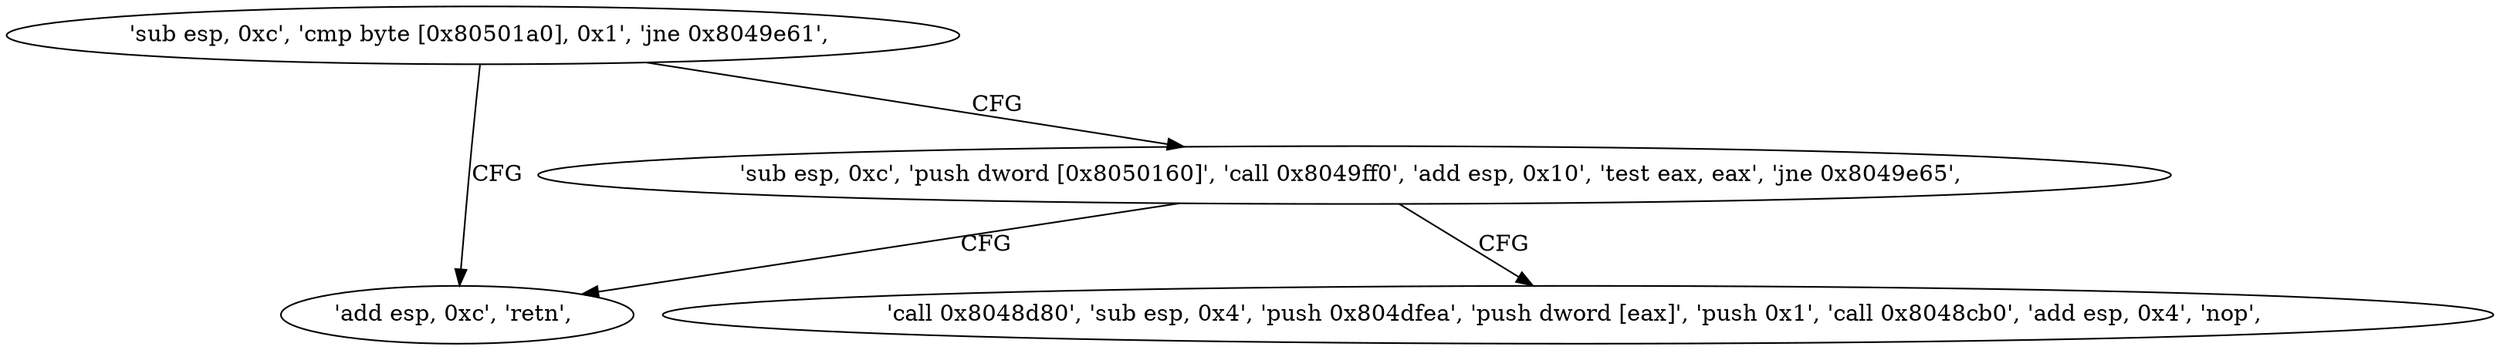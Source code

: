 digraph "func" {
"134520384" [label = "'sub esp, 0xc', 'cmp byte [0x80501a0], 0x1', 'jne 0x8049e61', " ]
"134520417" [label = "'add esp, 0xc', 'retn', " ]
"134520396" [label = "'sub esp, 0xc', 'push dword [0x8050160]', 'call 0x8049ff0', 'add esp, 0x10', 'test eax, eax', 'jne 0x8049e65', " ]
"134520421" [label = "'call 0x8048d80', 'sub esp, 0x4', 'push 0x804dfea', 'push dword [eax]', 'push 0x1', 'call 0x8048cb0', 'add esp, 0x4', 'nop', " ]
"134520384" -> "134520417" [ label = "CFG" ]
"134520384" -> "134520396" [ label = "CFG" ]
"134520396" -> "134520421" [ label = "CFG" ]
"134520396" -> "134520417" [ label = "CFG" ]
}
